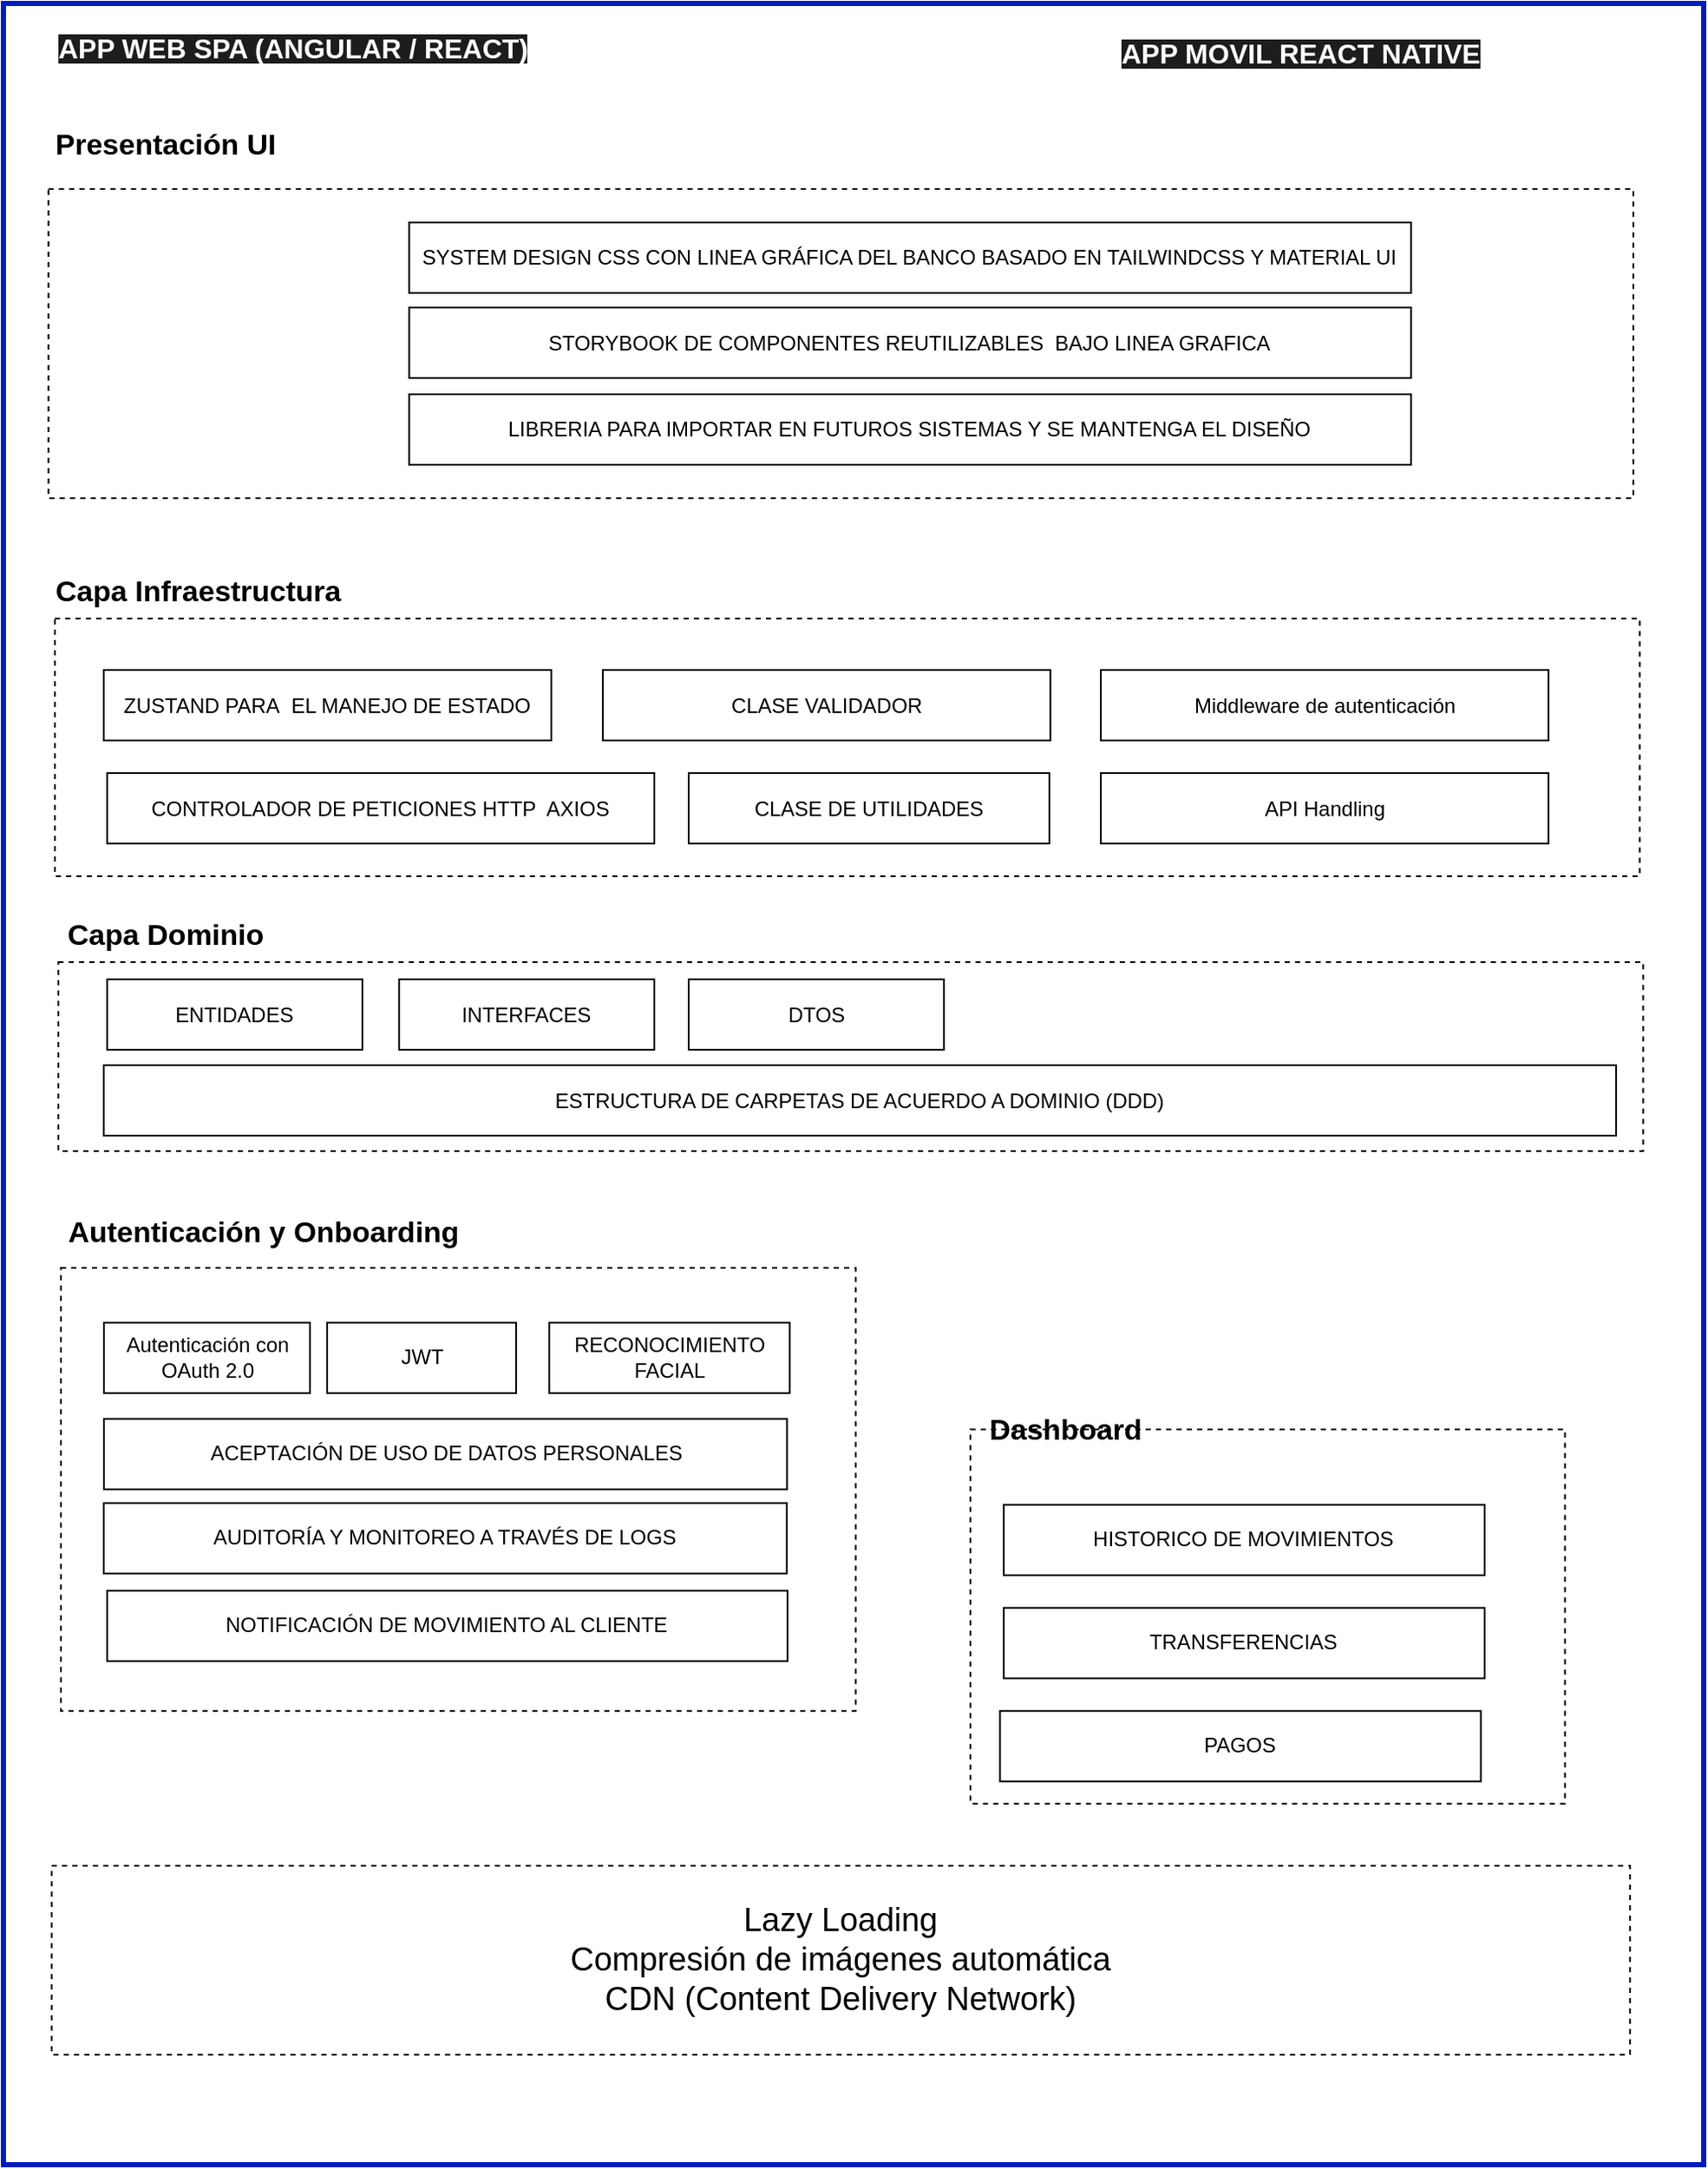 <mxfile version="24.7.17">
  <diagram name="Página-1" id="KKsaG1l4kRRsD33VkrkY">
    <mxGraphModel dx="1222" dy="786" grid="1" gridSize="10" guides="1" tooltips="1" connect="1" arrows="1" fold="1" page="1" pageScale="1" pageWidth="1169" pageHeight="827" math="0" shadow="0">
      <root>
        <mxCell id="0" />
        <mxCell id="1" parent="0" />
        <mxCell id="aVBGOggo3_6Yv5FDYEzX-4" value="&lt;div&gt;&lt;br/&gt;&lt;/div&gt;" style="rounded=0;whiteSpace=wrap;html=1;fillColor=default;fontColor=#ffffff;strokeColor=#001DBC;strokeWidth=3;movable=1;resizable=1;rotatable=1;deletable=1;editable=1;locked=0;connectable=1;" parent="1" vertex="1">
          <mxGeometry x="91" y="102" width="990" height="1258" as="geometry" />
        </mxCell>
        <mxCell id="9mu4wfoIQscscX4sOKQY-1" value="&lt;span style=&quot;color: rgb(255, 255, 255); font-family: Helvetica; font-size: 16px; font-style: normal; font-variant-ligatures: normal; font-variant-caps: normal; letter-spacing: normal; orphans: 2; text-align: center; text-indent: 0px; text-transform: none; widows: 2; word-spacing: 0px; -webkit-text-stroke-width: 0px; white-space: normal; background-color: rgb(27, 29, 30); text-decoration-thickness: initial; text-decoration-style: initial; text-decoration-color: initial; float: none; display: inline !important;&quot;&gt;APP WEB SPA (ANGULAR / REACT)&lt;/span&gt;" style="text;whiteSpace=wrap;html=1;fillColor=none;fontSize=16;fontStyle=1" parent="1" vertex="1">
          <mxGeometry x="121" y="112" width="309" height="40" as="geometry" />
        </mxCell>
        <mxCell id="9mu4wfoIQscscX4sOKQY-11" value="" style="rounded=0;whiteSpace=wrap;html=1;dashed=1;" parent="1" vertex="1">
          <mxGeometry x="124.5" y="838" width="462.75" height="257.87" as="geometry" />
        </mxCell>
        <mxCell id="SHru1jVqG_V0NLp7WXUe-1" value="&lt;b style=&quot;font-size: 17px;&quot;&gt;Autenticación y Onboarding&lt;/b&gt;" style="text;html=1;align=center;verticalAlign=middle;resizable=0;points=[];autosize=1;strokeColor=none;fillColor=none;fontSize=17;" parent="1" vertex="1">
          <mxGeometry x="117.25" y="803" width="250" height="30" as="geometry" />
        </mxCell>
        <mxCell id="SHru1jVqG_V0NLp7WXUe-6" value="RECONOCIMIENTO FACIAL" style="rounded=0;whiteSpace=wrap;html=1;" parent="1" vertex="1">
          <mxGeometry x="408.79" y="869.87" width="140" height="41" as="geometry" />
        </mxCell>
        <mxCell id="SHru1jVqG_V0NLp7WXUe-31" value="Autenticación con OAuth 2.0" style="rounded=0;whiteSpace=wrap;html=1;" parent="1" vertex="1">
          <mxGeometry x="149.5" y="869.87" width="120" height="41" as="geometry" />
        </mxCell>
        <mxCell id="SHru1jVqG_V0NLp7WXUe-32" value="JWT" style="rounded=0;whiteSpace=wrap;html=1;" parent="1" vertex="1">
          <mxGeometry x="279.5" y="869.87" width="110" height="41" as="geometry" />
        </mxCell>
        <mxCell id="inAE84fqyni1bRh0jjxP-4" value="AUDITORÍA Y MONITOREO A TRAVÉS DE LOGS" style="rounded=0;whiteSpace=wrap;html=1;" vertex="1" parent="1">
          <mxGeometry x="149.38" y="974.87" width="397.75" height="41" as="geometry" />
        </mxCell>
        <mxCell id="inAE84fqyni1bRh0jjxP-5" value="NOTIFICACIÓN DE MOVIMIENTO AL CLIENTE" style="rounded=0;whiteSpace=wrap;html=1;" vertex="1" parent="1">
          <mxGeometry x="151.37" y="1025.87" width="396.21" height="41" as="geometry" />
        </mxCell>
        <mxCell id="inAE84fqyni1bRh0jjxP-6" value="ACEPTACIÓN DE USO DE DATOS PERSONALES" style="rounded=0;whiteSpace=wrap;html=1;" vertex="1" parent="1">
          <mxGeometry x="149.5" y="925.87" width="397.75" height="41" as="geometry" />
        </mxCell>
        <mxCell id="inAE84fqyni1bRh0jjxP-7" value="" style="rounded=0;whiteSpace=wrap;html=1;dashed=1;" vertex="1" parent="1">
          <mxGeometry x="654.06" y="932" width="346.19" height="217.87" as="geometry" />
        </mxCell>
        <mxCell id="inAE84fqyni1bRh0jjxP-8" value="&lt;span style=&quot;color: rgb(255, 255, 255); font-family: Helvetica; font-size: 16px; font-style: normal; font-variant-ligatures: normal; font-variant-caps: normal; letter-spacing: normal; orphans: 2; text-align: center; text-indent: 0px; text-transform: none; widows: 2; word-spacing: 0px; -webkit-text-stroke-width: 0px; white-space: normal; background-color: rgb(27, 29, 30); text-decoration-thickness: initial; text-decoration-style: initial; text-decoration-color: initial; float: none; display: inline !important;&quot;&gt;APP MOVIL REACT NATIVE&lt;/span&gt;" style="text;whiteSpace=wrap;html=1;fillColor=none;fontSize=16;fontStyle=1" vertex="1" parent="1">
          <mxGeometry x="740" y="115" width="309" height="40" as="geometry" />
        </mxCell>
        <mxCell id="inAE84fqyni1bRh0jjxP-11" value="TRANSFERENCIAS" style="rounded=0;whiteSpace=wrap;html=1;" vertex="1" parent="1">
          <mxGeometry x="673.43" y="1035.87" width="280" height="41" as="geometry" />
        </mxCell>
        <mxCell id="inAE84fqyni1bRh0jjxP-12" value="HISTORICO DE MOVIMIENTOS" style="rounded=0;whiteSpace=wrap;html=1;" vertex="1" parent="1">
          <mxGeometry x="673.43" y="975.87" width="280" height="41" as="geometry" />
        </mxCell>
        <mxCell id="inAE84fqyni1bRh0jjxP-13" value="&lt;b style=&quot;font-size: 17px;&quot;&gt;Dashboard&lt;/b&gt;" style="text;html=1;align=center;verticalAlign=middle;resizable=0;points=[];autosize=1;strokeColor=none;fillColor=none;fontSize=17;" vertex="1" parent="1">
          <mxGeometry x="654.06" y="918" width="110" height="30" as="geometry" />
        </mxCell>
        <mxCell id="inAE84fqyni1bRh0jjxP-14" value="PAGOS" style="rounded=0;whiteSpace=wrap;html=1;" vertex="1" parent="1">
          <mxGeometry x="671.25" y="1095.87" width="280" height="41" as="geometry" />
        </mxCell>
        <mxCell id="inAE84fqyni1bRh0jjxP-17" value="&lt;font style=&quot;font-size: 19px;&quot;&gt;Lazy Loading&lt;/font&gt;&lt;div&gt;&lt;font style=&quot;font-size: 19px;&quot;&gt;Compresión de imágenes automática&lt;br&gt;&lt;/font&gt;&lt;/div&gt;&lt;div&gt;&lt;font style=&quot;font-size: 19px;&quot;&gt;CDN (Content Delivery Network)&lt;br&gt;&lt;/font&gt;&lt;/div&gt;" style="rounded=0;whiteSpace=wrap;html=1;dashed=1;" vertex="1" parent="1">
          <mxGeometry x="119.12" y="1186" width="919" height="110" as="geometry" />
        </mxCell>
        <mxCell id="inAE84fqyni1bRh0jjxP-19" value="" style="rounded=0;whiteSpace=wrap;html=1;dashed=1;" vertex="1" parent="1">
          <mxGeometry x="117.25" y="210" width="922.75" height="180" as="geometry" />
        </mxCell>
        <mxCell id="inAE84fqyni1bRh0jjxP-20" value="&lt;b style=&quot;font-size: 17px;&quot;&gt;Presentación UI&lt;/b&gt;" style="text;html=1;align=center;verticalAlign=middle;resizable=0;points=[];autosize=1;strokeColor=none;fillColor=none;fontSize=17;" vertex="1" parent="1">
          <mxGeometry x="110" y="170" width="150" height="30" as="geometry" />
        </mxCell>
        <mxCell id="inAE84fqyni1bRh0jjxP-21" value="STORYBOOK DE COMPONENTES REUTILIZABLES&amp;nbsp; BAJO LINEA GRAFICA" style="rounded=0;whiteSpace=wrap;html=1;" vertex="1" parent="1">
          <mxGeometry x="327.26" y="279" width="583.37" height="41" as="geometry" />
        </mxCell>
        <mxCell id="inAE84fqyni1bRh0jjxP-22" value="SYSTEM DESIGN CSS CON LINEA GRÁFICA DEL BANCO BASADO EN TAILWINDCSS Y MATERIAL UI" style="rounded=0;whiteSpace=wrap;html=1;" vertex="1" parent="1">
          <mxGeometry x="327.25" y="229.5" width="583.38" height="41" as="geometry" />
        </mxCell>
        <mxCell id="inAE84fqyni1bRh0jjxP-24" value="LIBRERIA PARA IMPORTAR EN FUTUROS SISTEMAS Y SE MANTENGA EL DISEÑO" style="rounded=0;whiteSpace=wrap;html=1;" vertex="1" parent="1">
          <mxGeometry x="327.25" y="329.5" width="583.37" height="41" as="geometry" />
        </mxCell>
        <mxCell id="inAE84fqyni1bRh0jjxP-27" value="&lt;b style=&quot;font-size: 17px;&quot;&gt;Capa Infraestructura&lt;/b&gt;" style="text;html=1;align=center;verticalAlign=middle;resizable=0;points=[];autosize=1;strokeColor=none;fillColor=none;fontSize=17;" vertex="1" parent="1">
          <mxGeometry x="109.25" y="430" width="190" height="30" as="geometry" />
        </mxCell>
        <mxCell id="inAE84fqyni1bRh0jjxP-28" value="" style="rounded=0;whiteSpace=wrap;html=1;dashed=1;" vertex="1" parent="1">
          <mxGeometry x="121" y="460" width="922.75" height="150" as="geometry" />
        </mxCell>
        <mxCell id="inAE84fqyni1bRh0jjxP-29" value="ZUSTAND PARA&amp;nbsp; EL MANEJO DE ESTADO" style="rounded=0;whiteSpace=wrap;html=1;" vertex="1" parent="1">
          <mxGeometry x="149.38" y="490" width="260.62" height="41" as="geometry" />
        </mxCell>
        <mxCell id="inAE84fqyni1bRh0jjxP-31" value="CLASE VALIDADOR" style="rounded=0;whiteSpace=wrap;html=1;" vertex="1" parent="1">
          <mxGeometry x="440" y="490" width="260.62" height="41" as="geometry" />
        </mxCell>
        <mxCell id="inAE84fqyni1bRh0jjxP-32" value="Middleware de autenticación" style="rounded=0;whiteSpace=wrap;html=1;" vertex="1" parent="1">
          <mxGeometry x="730" y="490" width="260.62" height="41" as="geometry" />
        </mxCell>
        <mxCell id="inAE84fqyni1bRh0jjxP-33" value="CONTROLADOR DE PETICIONES HTTP&amp;nbsp; AXIOS" style="rounded=0;whiteSpace=wrap;html=1;" vertex="1" parent="1">
          <mxGeometry x="151.37" y="550" width="318.63" height="41" as="geometry" />
        </mxCell>
        <mxCell id="inAE84fqyni1bRh0jjxP-34" value="CLASE DE UTILIDADES" style="rounded=0;whiteSpace=wrap;html=1;" vertex="1" parent="1">
          <mxGeometry x="490" y="550" width="210" height="41" as="geometry" />
        </mxCell>
        <mxCell id="inAE84fqyni1bRh0jjxP-36" value="&lt;b style=&quot;font-size: 17px;&quot;&gt;Capa Dominio&lt;/b&gt;" style="text;html=1;align=center;verticalAlign=middle;resizable=0;points=[];autosize=1;strokeColor=none;fillColor=none;fontSize=17;" vertex="1" parent="1">
          <mxGeometry x="115" y="630" width="140" height="30" as="geometry" />
        </mxCell>
        <mxCell id="inAE84fqyni1bRh0jjxP-38" value="" style="rounded=0;whiteSpace=wrap;html=1;dashed=1;" vertex="1" parent="1">
          <mxGeometry x="123" y="660" width="922.75" height="110" as="geometry" />
        </mxCell>
        <mxCell id="inAE84fqyni1bRh0jjxP-39" value="ENTIDADES" style="rounded=0;whiteSpace=wrap;html=1;" vertex="1" parent="1">
          <mxGeometry x="151.37" y="670" width="148.63" height="41" as="geometry" />
        </mxCell>
        <mxCell id="inAE84fqyni1bRh0jjxP-40" value="INTERFACES" style="rounded=0;whiteSpace=wrap;html=1;" vertex="1" parent="1">
          <mxGeometry x="321.37" y="670" width="148.63" height="41" as="geometry" />
        </mxCell>
        <mxCell id="inAE84fqyni1bRh0jjxP-41" value="DTOS" style="rounded=0;whiteSpace=wrap;html=1;" vertex="1" parent="1">
          <mxGeometry x="490" y="670" width="148.63" height="41" as="geometry" />
        </mxCell>
        <mxCell id="inAE84fqyni1bRh0jjxP-44" value="ESTRUCTURA DE CARPETAS DE ACUERDO A DOMINIO (DDD)" style="rounded=0;whiteSpace=wrap;html=1;" vertex="1" parent="1">
          <mxGeometry x="149.38" y="720" width="880.62" height="41" as="geometry" />
        </mxCell>
        <mxCell id="inAE84fqyni1bRh0jjxP-47" value="API Handling" style="rounded=0;whiteSpace=wrap;html=1;" vertex="1" parent="1">
          <mxGeometry x="730" y="550" width="260.62" height="41" as="geometry" />
        </mxCell>
      </root>
    </mxGraphModel>
  </diagram>
</mxfile>
